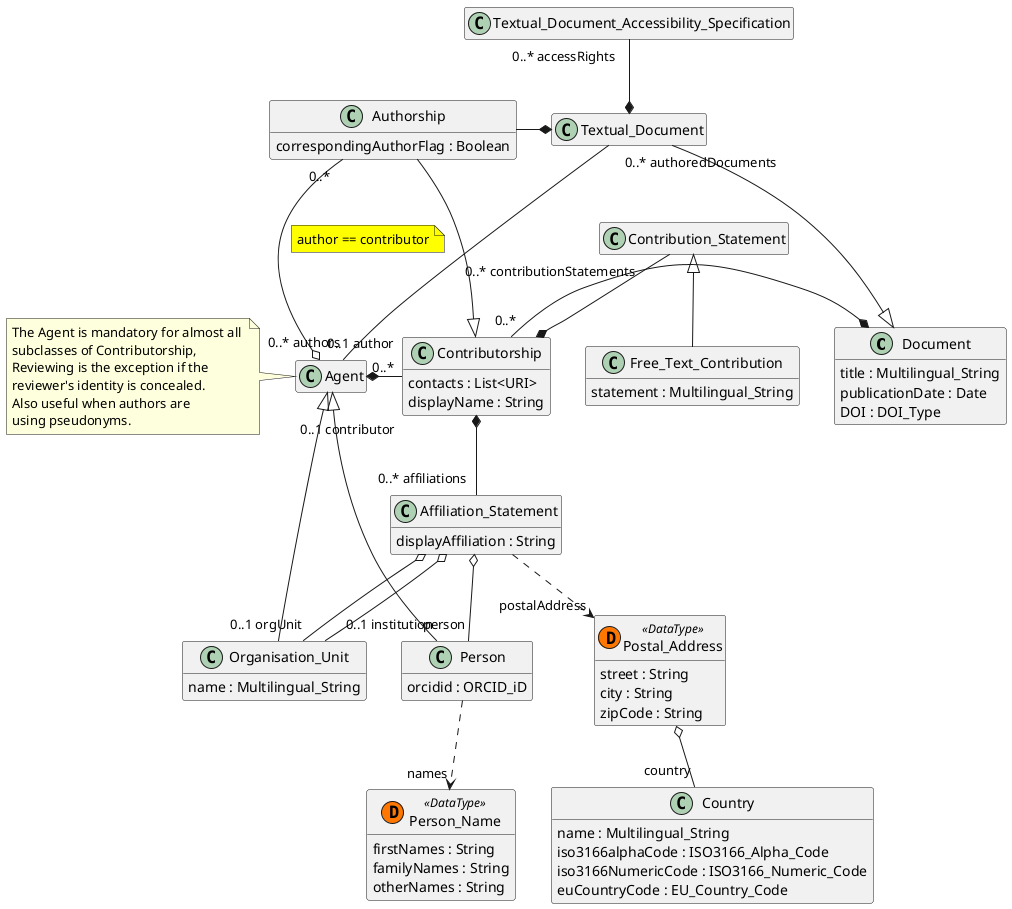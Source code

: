 @startuml
    !startsub common
    	!define datatype(x) class x << (D,#FF7700) DataType>>
    	hide empty members
    !endsub

    !startsub Document
    class "Document"{
        title : Multilingual_String
        publicationDate : Date
        DOI : DOI_Type
    }
    class "Textual_Document"{
    }
    !endsub
    !startsub TDAS
    class "Textual_Document_Accessibility_Specification"{
    }
    !endsub
    class "Agent"{

    }
    class "Organisation_Unit"{
        name : Multilingual_String
    }
    class "Person"{
        orcidid : ORCID_iD
    }
    datatype("Person_Name"){
        firstNames : String
        familyNames : String
        otherNames : String
    }
    class "Authorship"{
        correspondingAuthorFlag : Boolean
    }
    !startsub Contributorship
    class "Contributorship"{
        contacts : List<URI>
        displayName : String
    }
    class "Contribution_Statement"{
    }
    class "Free_Text_Contribution"{
        statement : Multilingual_String
    }
    !endsub
    class "Affiliation_Statement"{
        displayAffiliation : String
    }
   datatype("Postal_Address"){
        street : String
        city : String
        zipCode : String
    }
    class "Country"{
        name : Multilingual_String
        iso3166alphaCode : ISO3166_Alpha_Code
        iso3166NumericCode : ISO3166_Numeric_Code
        euCountryCode : EU_Country_Code
    }
    "Postal_Address" o-- "country" "Country"
    "Affiliation_Statement" ..> "postalAddress" "Postal_Address"
    "Affiliation_Statement" o-- "0..1 orgUnit" "Organisation_Unit"
    "Affiliation_Statement" o-- "0..1 institution" "Organisation_Unit"
    "Affiliation_Statement" o-- "person" "Person"
    !startsub Contributorship
    "Contribution_Statement" <|-- "Free_Text_Contribution"
    !endsub
    !startsub Contributorship
    "Contributorship" "0..*" -r-* "Document"
    !endsub
    !startsub Contributorship
    "Contributorship" "0..*" -l-* "0..1 contributor" "Agent"
    !endsub
    "Contributorship" *-- "0..* affiliations" "Affiliation_Statement"
    !startsub Contributorship
    "Contributorship" *-u- "0..* contributionStatements" "Contribution_Statement"
    !endsub
    "Authorship" -r-* "Textual_Document"
    "Contributorship" <|-u- "Authorship"
    "Authorship" "0..*" --o "0..1 author" "Agent"
    note on link #yellow: author == contributor
    "Person" .d.> "names" "Person_Name"
    "Agent" <|-d- "Person"
    "Agent" <|-d- "Organisation_Unit"
    !startsub Document
    "Document" <|-u- "Textual_Document"
    !endsub
    "Textual_Document" *-u- "0..* accessRights" "Textual_Document_Accessibility_Specification"
    "Textual_Document" "0..* authoredDocuments" --- "0..* authors" "Agent"
    note left of Agent: The Agent is mandatory for almost all \nsubclasses of Contributorship,\nReviewing is the exception if the \nreviewer's identity is concealed. \nAlso useful when authors are \nusing pseudonyms.
@enduml